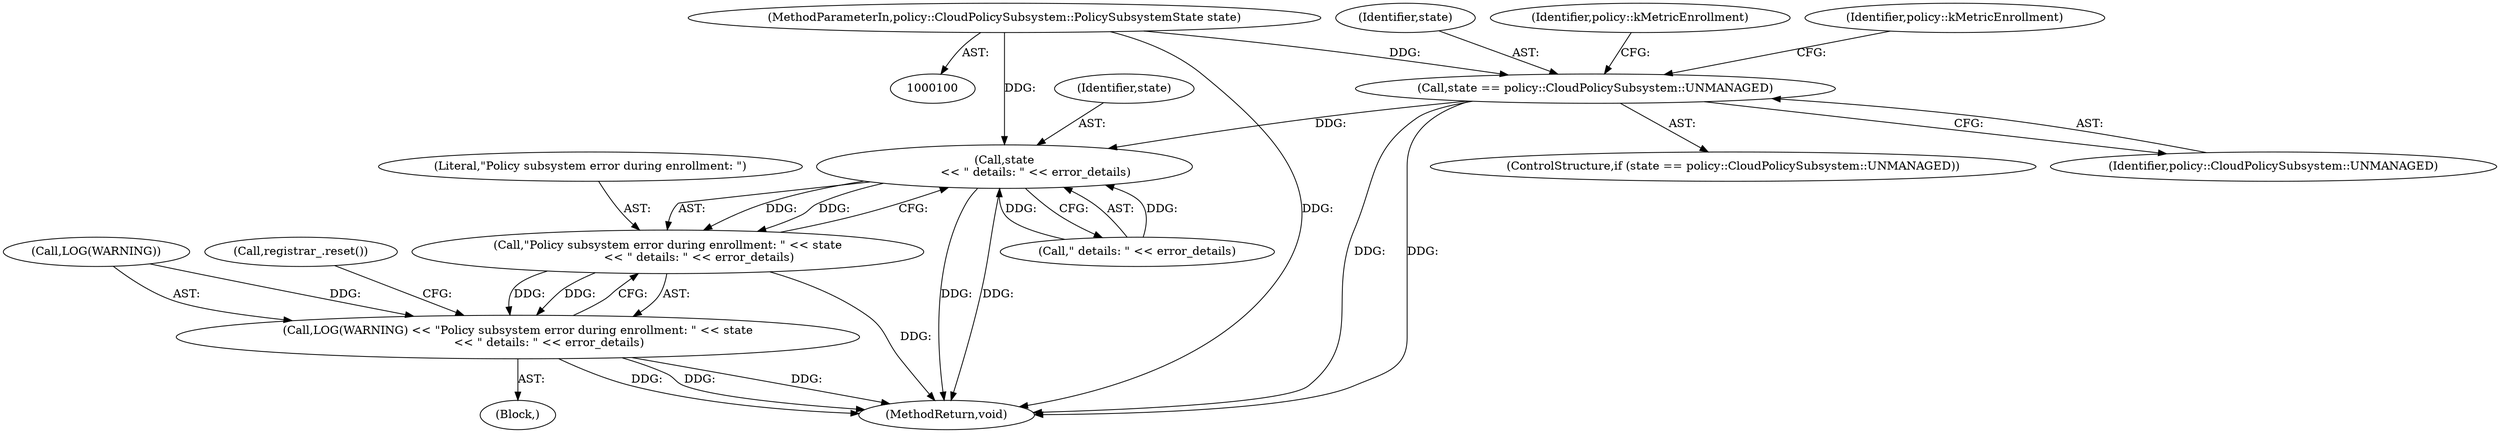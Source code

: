 digraph "0_Chrome_244c78b3f737f2cacab2d212801b0524cbcc3a7b_0@API" {
"1000134" [label="(Call,state == policy::CloudPolicySubsystem::UNMANAGED)"];
"1000101" [label="(MethodParameterIn,policy::CloudPolicySubsystem::PolicySubsystemState state)"];
"1000153" [label="(Call,state\n                 << \" details: \" << error_details)"];
"1000151" [label="(Call,\"Policy subsystem error during enrollment: \" << state\n                 << \" details: \" << error_details)"];
"1000148" [label="(Call,LOG(WARNING) << \"Policy subsystem error during enrollment: \" << state\n                 << \" details: \" << error_details)"];
"1000133" [label="(ControlStructure,if (state == policy::CloudPolicySubsystem::UNMANAGED))"];
"1000151" [label="(Call,\"Policy subsystem error during enrollment: \" << state\n                 << \" details: \" << error_details)"];
"1000135" [label="(Identifier,state)"];
"1000149" [label="(Call,LOG(WARNING))"];
"1000101" [label="(MethodParameterIn,policy::CloudPolicySubsystem::PolicySubsystemState state)"];
"1000155" [label="(Call,\" details: \" << error_details)"];
"1000154" [label="(Identifier,state)"];
"1000139" [label="(Identifier,policy::kMetricEnrollment)"];
"1000145" [label="(Identifier,policy::kMetricEnrollment)"];
"1000148" [label="(Call,LOG(WARNING) << \"Policy subsystem error during enrollment: \" << state\n                 << \" details: \" << error_details)"];
"1000106" [label="(Block,)"];
"1000152" [label="(Literal,\"Policy subsystem error during enrollment: \")"];
"1000134" [label="(Call,state == policy::CloudPolicySubsystem::UNMANAGED)"];
"1000158" [label="(Call,registrar_.reset())"];
"1000136" [label="(Identifier,policy::CloudPolicySubsystem::UNMANAGED)"];
"1000160" [label="(MethodReturn,void)"];
"1000153" [label="(Call,state\n                 << \" details: \" << error_details)"];
"1000134" -> "1000133"  [label="AST: "];
"1000134" -> "1000136"  [label="CFG: "];
"1000135" -> "1000134"  [label="AST: "];
"1000136" -> "1000134"  [label="AST: "];
"1000139" -> "1000134"  [label="CFG: "];
"1000145" -> "1000134"  [label="CFG: "];
"1000134" -> "1000160"  [label="DDG: "];
"1000134" -> "1000160"  [label="DDG: "];
"1000101" -> "1000134"  [label="DDG: "];
"1000134" -> "1000153"  [label="DDG: "];
"1000101" -> "1000100"  [label="AST: "];
"1000101" -> "1000160"  [label="DDG: "];
"1000101" -> "1000153"  [label="DDG: "];
"1000153" -> "1000151"  [label="AST: "];
"1000153" -> "1000155"  [label="CFG: "];
"1000154" -> "1000153"  [label="AST: "];
"1000155" -> "1000153"  [label="AST: "];
"1000151" -> "1000153"  [label="CFG: "];
"1000153" -> "1000160"  [label="DDG: "];
"1000153" -> "1000160"  [label="DDG: "];
"1000153" -> "1000151"  [label="DDG: "];
"1000153" -> "1000151"  [label="DDG: "];
"1000155" -> "1000153"  [label="DDG: "];
"1000155" -> "1000153"  [label="DDG: "];
"1000151" -> "1000148"  [label="AST: "];
"1000152" -> "1000151"  [label="AST: "];
"1000148" -> "1000151"  [label="CFG: "];
"1000151" -> "1000160"  [label="DDG: "];
"1000151" -> "1000148"  [label="DDG: "];
"1000151" -> "1000148"  [label="DDG: "];
"1000148" -> "1000106"  [label="AST: "];
"1000149" -> "1000148"  [label="AST: "];
"1000158" -> "1000148"  [label="CFG: "];
"1000148" -> "1000160"  [label="DDG: "];
"1000148" -> "1000160"  [label="DDG: "];
"1000148" -> "1000160"  [label="DDG: "];
"1000149" -> "1000148"  [label="DDG: "];
}
